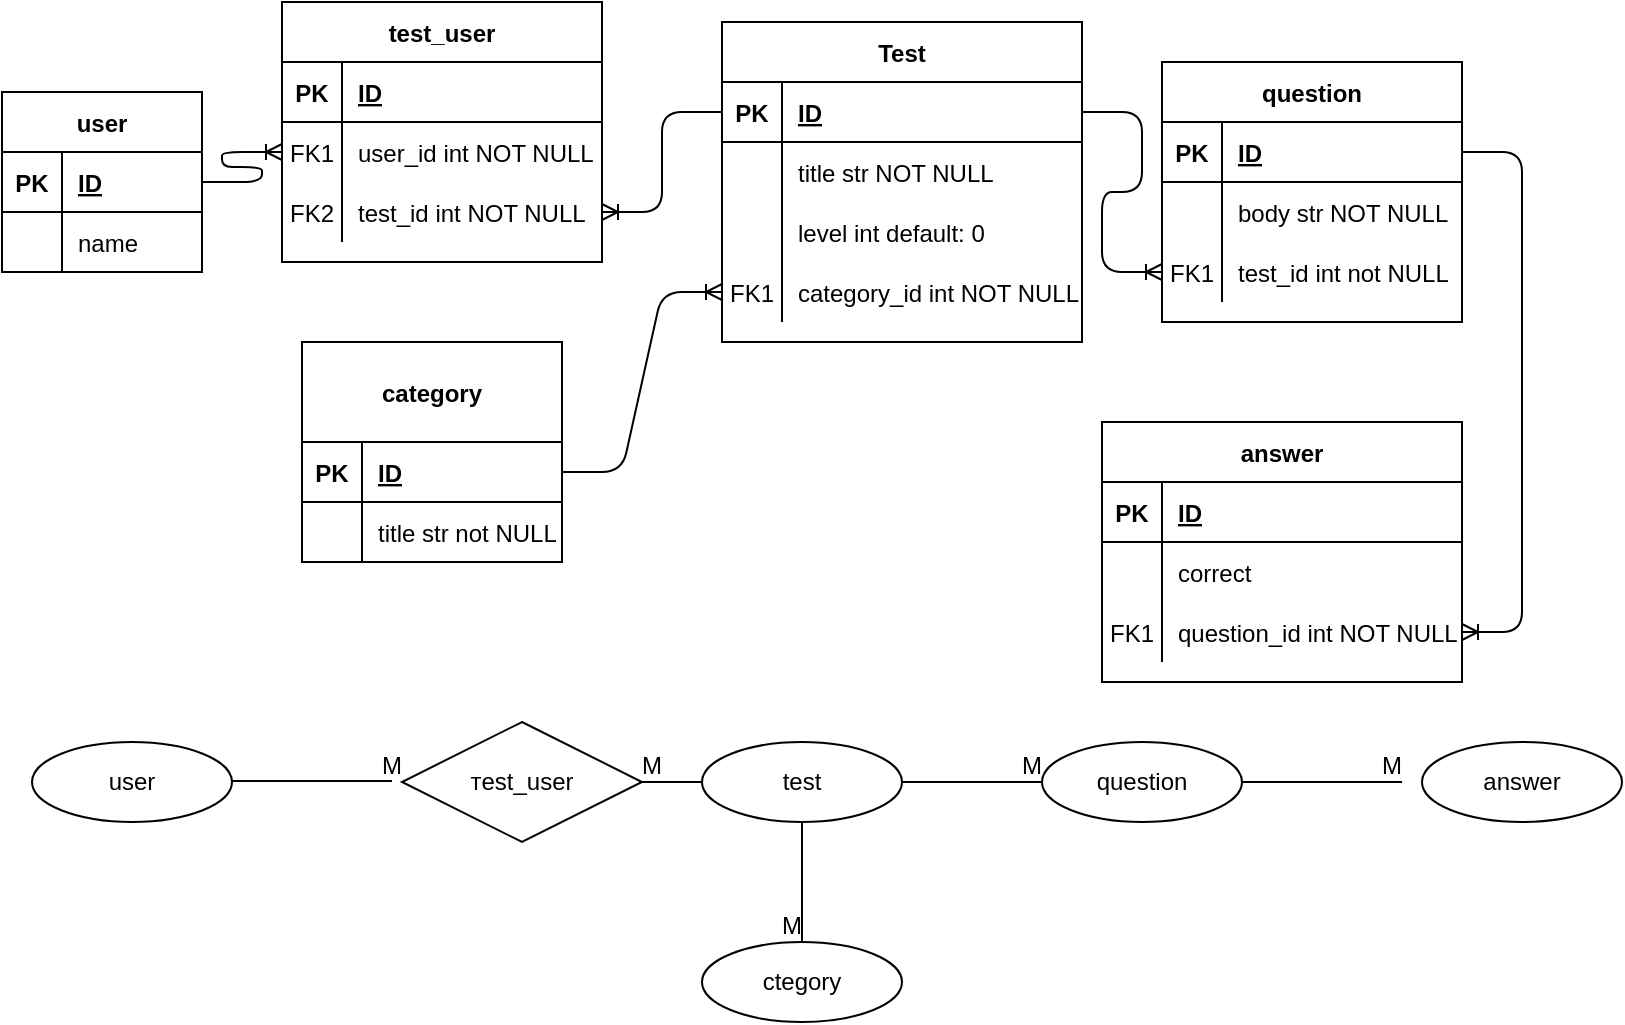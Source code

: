<mxfile version="14.9.2" type="github">
  <diagram id="R2lEEEUBdFMjLlhIrx00" name="Page-1">
    <mxGraphModel dx="796" dy="494" grid="1" gridSize="10" guides="1" tooltips="1" connect="1" arrows="1" fold="1" page="1" pageScale="1" pageWidth="850" pageHeight="1100" math="0" shadow="0" extFonts="Permanent Marker^https://fonts.googleapis.com/css?family=Permanent+Marker">
      <root>
        <mxCell id="0" />
        <mxCell id="1" parent="0" />
        <mxCell id="juyjNQ26RhMhx_u0KCxj-1" value="user" style="shape=table;startSize=30;container=1;collapsible=1;childLayout=tableLayout;fixedRows=1;rowLines=0;fontStyle=1;align=center;resizeLast=1;" parent="1" vertex="1">
          <mxGeometry x="40" y="45" width="100" height="90" as="geometry" />
        </mxCell>
        <mxCell id="juyjNQ26RhMhx_u0KCxj-2" value="" style="shape=partialRectangle;collapsible=0;dropTarget=0;pointerEvents=0;fillColor=none;top=0;left=0;bottom=1;right=0;points=[[0,0.5],[1,0.5]];portConstraint=eastwest;" parent="juyjNQ26RhMhx_u0KCxj-1" vertex="1">
          <mxGeometry y="30" width="100" height="30" as="geometry" />
        </mxCell>
        <mxCell id="juyjNQ26RhMhx_u0KCxj-3" value="PK" style="shape=partialRectangle;connectable=0;fillColor=none;top=0;left=0;bottom=0;right=0;fontStyle=1;overflow=hidden;" parent="juyjNQ26RhMhx_u0KCxj-2" vertex="1">
          <mxGeometry width="30" height="30" as="geometry" />
        </mxCell>
        <mxCell id="juyjNQ26RhMhx_u0KCxj-4" value="ID" style="shape=partialRectangle;connectable=0;fillColor=none;top=0;left=0;bottom=0;right=0;align=left;spacingLeft=6;fontStyle=5;overflow=hidden;" parent="juyjNQ26RhMhx_u0KCxj-2" vertex="1">
          <mxGeometry x="30" width="70" height="30" as="geometry" />
        </mxCell>
        <mxCell id="juyjNQ26RhMhx_u0KCxj-5" value="" style="shape=partialRectangle;collapsible=0;dropTarget=0;pointerEvents=0;fillColor=none;top=0;left=0;bottom=0;right=0;points=[[0,0.5],[1,0.5]];portConstraint=eastwest;" parent="juyjNQ26RhMhx_u0KCxj-1" vertex="1">
          <mxGeometry y="60" width="100" height="30" as="geometry" />
        </mxCell>
        <mxCell id="juyjNQ26RhMhx_u0KCxj-6" value="" style="shape=partialRectangle;connectable=0;fillColor=none;top=0;left=0;bottom=0;right=0;editable=1;overflow=hidden;" parent="juyjNQ26RhMhx_u0KCxj-5" vertex="1">
          <mxGeometry width="30" height="30" as="geometry" />
        </mxCell>
        <mxCell id="juyjNQ26RhMhx_u0KCxj-7" value="name" style="shape=partialRectangle;connectable=0;fillColor=none;top=0;left=0;bottom=0;right=0;align=left;spacingLeft=6;overflow=hidden;" parent="juyjNQ26RhMhx_u0KCxj-5" vertex="1">
          <mxGeometry x="30" width="70" height="30" as="geometry" />
        </mxCell>
        <mxCell id="juyjNQ26RhMhx_u0KCxj-27" value="test_user" style="shape=table;startSize=30;container=1;collapsible=1;childLayout=tableLayout;fixedRows=1;rowLines=0;fontStyle=1;align=center;resizeLast=1;" parent="1" vertex="1">
          <mxGeometry x="180" width="160" height="130" as="geometry" />
        </mxCell>
        <mxCell id="juyjNQ26RhMhx_u0KCxj-28" value="" style="shape=partialRectangle;collapsible=0;dropTarget=0;pointerEvents=0;fillColor=none;top=0;left=0;bottom=1;right=0;points=[[0,0.5],[1,0.5]];portConstraint=eastwest;" parent="juyjNQ26RhMhx_u0KCxj-27" vertex="1">
          <mxGeometry y="30" width="160" height="30" as="geometry" />
        </mxCell>
        <mxCell id="juyjNQ26RhMhx_u0KCxj-29" value="PK" style="shape=partialRectangle;connectable=0;fillColor=none;top=0;left=0;bottom=0;right=0;fontStyle=1;overflow=hidden;" parent="juyjNQ26RhMhx_u0KCxj-28" vertex="1">
          <mxGeometry width="30" height="30" as="geometry" />
        </mxCell>
        <mxCell id="juyjNQ26RhMhx_u0KCxj-30" value="ID" style="shape=partialRectangle;connectable=0;fillColor=none;top=0;left=0;bottom=0;right=0;align=left;spacingLeft=6;fontStyle=5;overflow=hidden;" parent="juyjNQ26RhMhx_u0KCxj-28" vertex="1">
          <mxGeometry x="30" width="130" height="30" as="geometry" />
        </mxCell>
        <mxCell id="juyjNQ26RhMhx_u0KCxj-31" value="" style="shape=partialRectangle;collapsible=0;dropTarget=0;pointerEvents=0;fillColor=none;top=0;left=0;bottom=0;right=0;points=[[0,0.5],[1,0.5]];portConstraint=eastwest;" parent="juyjNQ26RhMhx_u0KCxj-27" vertex="1">
          <mxGeometry y="60" width="160" height="30" as="geometry" />
        </mxCell>
        <mxCell id="juyjNQ26RhMhx_u0KCxj-32" value="FK1" style="shape=partialRectangle;connectable=0;fillColor=none;top=0;left=0;bottom=0;right=0;editable=1;overflow=hidden;" parent="juyjNQ26RhMhx_u0KCxj-31" vertex="1">
          <mxGeometry width="30" height="30" as="geometry" />
        </mxCell>
        <mxCell id="juyjNQ26RhMhx_u0KCxj-33" value="user_id int NOT NULL" style="shape=partialRectangle;connectable=0;fillColor=none;top=0;left=0;bottom=0;right=0;align=left;spacingLeft=6;overflow=hidden;" parent="juyjNQ26RhMhx_u0KCxj-31" vertex="1">
          <mxGeometry x="30" width="130" height="30" as="geometry" />
        </mxCell>
        <mxCell id="juyjNQ26RhMhx_u0KCxj-34" value="" style="shape=partialRectangle;collapsible=0;dropTarget=0;pointerEvents=0;fillColor=none;top=0;left=0;bottom=0;right=0;points=[[0,0.5],[1,0.5]];portConstraint=eastwest;" parent="juyjNQ26RhMhx_u0KCxj-27" vertex="1">
          <mxGeometry y="90" width="160" height="30" as="geometry" />
        </mxCell>
        <mxCell id="juyjNQ26RhMhx_u0KCxj-35" value="FK2" style="shape=partialRectangle;connectable=0;fillColor=none;top=0;left=0;bottom=0;right=0;editable=1;overflow=hidden;" parent="juyjNQ26RhMhx_u0KCxj-34" vertex="1">
          <mxGeometry width="30" height="30" as="geometry" />
        </mxCell>
        <mxCell id="juyjNQ26RhMhx_u0KCxj-36" value="test_id int NOT NULL" style="shape=partialRectangle;connectable=0;fillColor=none;top=0;left=0;bottom=0;right=0;align=left;spacingLeft=6;overflow=hidden;" parent="juyjNQ26RhMhx_u0KCxj-34" vertex="1">
          <mxGeometry x="30" width="130" height="30" as="geometry" />
        </mxCell>
        <mxCell id="juyjNQ26RhMhx_u0KCxj-53" value="category" style="shape=table;startSize=50;container=1;collapsible=1;childLayout=tableLayout;fixedRows=1;rowLines=0;fontStyle=1;align=center;resizeLast=1;" parent="1" vertex="1">
          <mxGeometry x="190" y="170" width="130" height="110" as="geometry" />
        </mxCell>
        <mxCell id="juyjNQ26RhMhx_u0KCxj-54" value="" style="shape=partialRectangle;collapsible=0;dropTarget=0;pointerEvents=0;fillColor=none;top=0;left=0;bottom=1;right=0;points=[[0,0.5],[1,0.5]];portConstraint=eastwest;" parent="juyjNQ26RhMhx_u0KCxj-53" vertex="1">
          <mxGeometry y="50" width="130" height="30" as="geometry" />
        </mxCell>
        <mxCell id="juyjNQ26RhMhx_u0KCxj-55" value="PK" style="shape=partialRectangle;connectable=0;fillColor=none;top=0;left=0;bottom=0;right=0;fontStyle=1;overflow=hidden;" parent="juyjNQ26RhMhx_u0KCxj-54" vertex="1">
          <mxGeometry width="30" height="30" as="geometry" />
        </mxCell>
        <mxCell id="juyjNQ26RhMhx_u0KCxj-56" value="ID" style="shape=partialRectangle;connectable=0;fillColor=none;top=0;left=0;bottom=0;right=0;align=left;spacingLeft=6;fontStyle=5;overflow=hidden;" parent="juyjNQ26RhMhx_u0KCxj-54" vertex="1">
          <mxGeometry x="30" width="100" height="30" as="geometry" />
        </mxCell>
        <mxCell id="juyjNQ26RhMhx_u0KCxj-57" value="" style="shape=partialRectangle;collapsible=0;dropTarget=0;pointerEvents=0;fillColor=none;top=0;left=0;bottom=0;right=0;points=[[0,0.5],[1,0.5]];portConstraint=eastwest;" parent="juyjNQ26RhMhx_u0KCxj-53" vertex="1">
          <mxGeometry y="80" width="130" height="30" as="geometry" />
        </mxCell>
        <mxCell id="juyjNQ26RhMhx_u0KCxj-58" value="" style="shape=partialRectangle;connectable=0;fillColor=none;top=0;left=0;bottom=0;right=0;editable=1;overflow=hidden;" parent="juyjNQ26RhMhx_u0KCxj-57" vertex="1">
          <mxGeometry width="30" height="30" as="geometry" />
        </mxCell>
        <mxCell id="juyjNQ26RhMhx_u0KCxj-59" value="title str not NULL" style="shape=partialRectangle;connectable=0;fillColor=none;top=0;left=0;bottom=0;right=0;align=left;spacingLeft=6;overflow=hidden;" parent="juyjNQ26RhMhx_u0KCxj-57" vertex="1">
          <mxGeometry x="30" width="100" height="30" as="geometry" />
        </mxCell>
        <mxCell id="juyjNQ26RhMhx_u0KCxj-66" value="question" style="shape=table;startSize=30;container=1;collapsible=1;childLayout=tableLayout;fixedRows=1;rowLines=0;fontStyle=1;align=center;resizeLast=1;" parent="1" vertex="1">
          <mxGeometry x="620" y="30" width="150" height="130" as="geometry" />
        </mxCell>
        <mxCell id="juyjNQ26RhMhx_u0KCxj-67" value="" style="shape=partialRectangle;collapsible=0;dropTarget=0;pointerEvents=0;fillColor=none;top=0;left=0;bottom=1;right=0;points=[[0,0.5],[1,0.5]];portConstraint=eastwest;" parent="juyjNQ26RhMhx_u0KCxj-66" vertex="1">
          <mxGeometry y="30" width="150" height="30" as="geometry" />
        </mxCell>
        <mxCell id="juyjNQ26RhMhx_u0KCxj-68" value="PK" style="shape=partialRectangle;connectable=0;fillColor=none;top=0;left=0;bottom=0;right=0;fontStyle=1;overflow=hidden;" parent="juyjNQ26RhMhx_u0KCxj-67" vertex="1">
          <mxGeometry width="30" height="30" as="geometry" />
        </mxCell>
        <mxCell id="juyjNQ26RhMhx_u0KCxj-69" value="ID" style="shape=partialRectangle;connectable=0;fillColor=none;top=0;left=0;bottom=0;right=0;align=left;spacingLeft=6;fontStyle=5;overflow=hidden;" parent="juyjNQ26RhMhx_u0KCxj-67" vertex="1">
          <mxGeometry x="30" width="120" height="30" as="geometry" />
        </mxCell>
        <mxCell id="juyjNQ26RhMhx_u0KCxj-70" value="" style="shape=partialRectangle;collapsible=0;dropTarget=0;pointerEvents=0;fillColor=none;top=0;left=0;bottom=0;right=0;points=[[0,0.5],[1,0.5]];portConstraint=eastwest;" parent="juyjNQ26RhMhx_u0KCxj-66" vertex="1">
          <mxGeometry y="60" width="150" height="30" as="geometry" />
        </mxCell>
        <mxCell id="juyjNQ26RhMhx_u0KCxj-71" value="" style="shape=partialRectangle;connectable=0;fillColor=none;top=0;left=0;bottom=0;right=0;editable=1;overflow=hidden;" parent="juyjNQ26RhMhx_u0KCxj-70" vertex="1">
          <mxGeometry width="30" height="30" as="geometry" />
        </mxCell>
        <mxCell id="juyjNQ26RhMhx_u0KCxj-72" value="body str NOT NULL" style="shape=partialRectangle;connectable=0;fillColor=none;top=0;left=0;bottom=0;right=0;align=left;spacingLeft=6;overflow=hidden;" parent="juyjNQ26RhMhx_u0KCxj-70" vertex="1">
          <mxGeometry x="30" width="120" height="30" as="geometry" />
        </mxCell>
        <mxCell id="juyjNQ26RhMhx_u0KCxj-73" value="" style="shape=partialRectangle;collapsible=0;dropTarget=0;pointerEvents=0;fillColor=none;top=0;left=0;bottom=0;right=0;points=[[0,0.5],[1,0.5]];portConstraint=eastwest;" parent="juyjNQ26RhMhx_u0KCxj-66" vertex="1">
          <mxGeometry y="90" width="150" height="30" as="geometry" />
        </mxCell>
        <mxCell id="juyjNQ26RhMhx_u0KCxj-74" value="FK1" style="shape=partialRectangle;connectable=0;fillColor=none;top=0;left=0;bottom=0;right=0;editable=1;overflow=hidden;" parent="juyjNQ26RhMhx_u0KCxj-73" vertex="1">
          <mxGeometry width="30" height="30" as="geometry" />
        </mxCell>
        <mxCell id="juyjNQ26RhMhx_u0KCxj-75" value="test_id int not NULL" style="shape=partialRectangle;connectable=0;fillColor=none;top=0;left=0;bottom=0;right=0;align=left;spacingLeft=6;overflow=hidden;" parent="juyjNQ26RhMhx_u0KCxj-73" vertex="1">
          <mxGeometry x="30" width="120" height="30" as="geometry" />
        </mxCell>
        <mxCell id="juyjNQ26RhMhx_u0KCxj-79" value="answer" style="shape=table;startSize=30;container=1;collapsible=1;childLayout=tableLayout;fixedRows=1;rowLines=0;fontStyle=1;align=center;resizeLast=1;" parent="1" vertex="1">
          <mxGeometry x="590" y="210" width="180" height="130" as="geometry" />
        </mxCell>
        <mxCell id="juyjNQ26RhMhx_u0KCxj-80" value="" style="shape=partialRectangle;collapsible=0;dropTarget=0;pointerEvents=0;fillColor=none;top=0;left=0;bottom=1;right=0;points=[[0,0.5],[1,0.5]];portConstraint=eastwest;" parent="juyjNQ26RhMhx_u0KCxj-79" vertex="1">
          <mxGeometry y="30" width="180" height="30" as="geometry" />
        </mxCell>
        <mxCell id="juyjNQ26RhMhx_u0KCxj-81" value="PK" style="shape=partialRectangle;connectable=0;fillColor=none;top=0;left=0;bottom=0;right=0;fontStyle=1;overflow=hidden;" parent="juyjNQ26RhMhx_u0KCxj-80" vertex="1">
          <mxGeometry width="30" height="30" as="geometry" />
        </mxCell>
        <mxCell id="juyjNQ26RhMhx_u0KCxj-82" value="ID" style="shape=partialRectangle;connectable=0;fillColor=none;top=0;left=0;bottom=0;right=0;align=left;spacingLeft=6;fontStyle=5;overflow=hidden;" parent="juyjNQ26RhMhx_u0KCxj-80" vertex="1">
          <mxGeometry x="30" width="150" height="30" as="geometry" />
        </mxCell>
        <mxCell id="juyjNQ26RhMhx_u0KCxj-83" value="" style="shape=partialRectangle;collapsible=0;dropTarget=0;pointerEvents=0;fillColor=none;top=0;left=0;bottom=0;right=0;points=[[0,0.5],[1,0.5]];portConstraint=eastwest;" parent="juyjNQ26RhMhx_u0KCxj-79" vertex="1">
          <mxGeometry y="60" width="180" height="30" as="geometry" />
        </mxCell>
        <mxCell id="juyjNQ26RhMhx_u0KCxj-84" value="" style="shape=partialRectangle;connectable=0;fillColor=none;top=0;left=0;bottom=0;right=0;editable=1;overflow=hidden;" parent="juyjNQ26RhMhx_u0KCxj-83" vertex="1">
          <mxGeometry width="30" height="30" as="geometry" />
        </mxCell>
        <mxCell id="juyjNQ26RhMhx_u0KCxj-85" value="correct" style="shape=partialRectangle;connectable=0;fillColor=none;top=0;left=0;bottom=0;right=0;align=left;spacingLeft=6;overflow=hidden;" parent="juyjNQ26RhMhx_u0KCxj-83" vertex="1">
          <mxGeometry x="30" width="150" height="30" as="geometry" />
        </mxCell>
        <mxCell id="juyjNQ26RhMhx_u0KCxj-86" value="" style="shape=partialRectangle;collapsible=0;dropTarget=0;pointerEvents=0;fillColor=none;top=0;left=0;bottom=0;right=0;points=[[0,0.5],[1,0.5]];portConstraint=eastwest;" parent="juyjNQ26RhMhx_u0KCxj-79" vertex="1">
          <mxGeometry y="90" width="180" height="30" as="geometry" />
        </mxCell>
        <mxCell id="juyjNQ26RhMhx_u0KCxj-87" value="FK1" style="shape=partialRectangle;connectable=0;fillColor=none;top=0;left=0;bottom=0;right=0;editable=1;overflow=hidden;" parent="juyjNQ26RhMhx_u0KCxj-86" vertex="1">
          <mxGeometry width="30" height="30" as="geometry" />
        </mxCell>
        <mxCell id="juyjNQ26RhMhx_u0KCxj-88" value="question_id int NOT NULL" style="shape=partialRectangle;connectable=0;fillColor=none;top=0;left=0;bottom=0;right=0;align=left;spacingLeft=6;overflow=hidden;" parent="juyjNQ26RhMhx_u0KCxj-86" vertex="1">
          <mxGeometry x="30" width="150" height="30" as="geometry" />
        </mxCell>
        <mxCell id="juyjNQ26RhMhx_u0KCxj-92" value="Test" style="shape=table;startSize=30;container=1;collapsible=1;childLayout=tableLayout;fixedRows=1;rowLines=0;fontStyle=1;align=center;resizeLast=1;" parent="1" vertex="1">
          <mxGeometry x="400" y="10" width="180" height="160" as="geometry" />
        </mxCell>
        <mxCell id="juyjNQ26RhMhx_u0KCxj-93" value="" style="shape=partialRectangle;collapsible=0;dropTarget=0;pointerEvents=0;fillColor=none;top=0;left=0;bottom=1;right=0;points=[[0,0.5],[1,0.5]];portConstraint=eastwest;" parent="juyjNQ26RhMhx_u0KCxj-92" vertex="1">
          <mxGeometry y="30" width="180" height="30" as="geometry" />
        </mxCell>
        <mxCell id="juyjNQ26RhMhx_u0KCxj-94" value="PK" style="shape=partialRectangle;connectable=0;fillColor=none;top=0;left=0;bottom=0;right=0;fontStyle=1;overflow=hidden;" parent="juyjNQ26RhMhx_u0KCxj-93" vertex="1">
          <mxGeometry width="30" height="30" as="geometry" />
        </mxCell>
        <mxCell id="juyjNQ26RhMhx_u0KCxj-95" value="ID" style="shape=partialRectangle;connectable=0;fillColor=none;top=0;left=0;bottom=0;right=0;align=left;spacingLeft=6;fontStyle=5;overflow=hidden;" parent="juyjNQ26RhMhx_u0KCxj-93" vertex="1">
          <mxGeometry x="30" width="150" height="30" as="geometry" />
        </mxCell>
        <mxCell id="juyjNQ26RhMhx_u0KCxj-96" value="" style="shape=partialRectangle;collapsible=0;dropTarget=0;pointerEvents=0;fillColor=none;top=0;left=0;bottom=0;right=0;points=[[0,0.5],[1,0.5]];portConstraint=eastwest;" parent="juyjNQ26RhMhx_u0KCxj-92" vertex="1">
          <mxGeometry y="60" width="180" height="30" as="geometry" />
        </mxCell>
        <mxCell id="juyjNQ26RhMhx_u0KCxj-97" value="" style="shape=partialRectangle;connectable=0;fillColor=none;top=0;left=0;bottom=0;right=0;editable=1;overflow=hidden;" parent="juyjNQ26RhMhx_u0KCxj-96" vertex="1">
          <mxGeometry width="30" height="30" as="geometry" />
        </mxCell>
        <mxCell id="juyjNQ26RhMhx_u0KCxj-98" value="title str NOT NULL" style="shape=partialRectangle;connectable=0;fillColor=none;top=0;left=0;bottom=0;right=0;align=left;spacingLeft=6;overflow=hidden;" parent="juyjNQ26RhMhx_u0KCxj-96" vertex="1">
          <mxGeometry x="30" width="150" height="30" as="geometry" />
        </mxCell>
        <mxCell id="juyjNQ26RhMhx_u0KCxj-99" value="" style="shape=partialRectangle;collapsible=0;dropTarget=0;pointerEvents=0;fillColor=none;top=0;left=0;bottom=0;right=0;points=[[0,0.5],[1,0.5]];portConstraint=eastwest;" parent="juyjNQ26RhMhx_u0KCxj-92" vertex="1">
          <mxGeometry y="90" width="180" height="30" as="geometry" />
        </mxCell>
        <mxCell id="juyjNQ26RhMhx_u0KCxj-100" value="" style="shape=partialRectangle;connectable=0;fillColor=none;top=0;left=0;bottom=0;right=0;editable=1;overflow=hidden;" parent="juyjNQ26RhMhx_u0KCxj-99" vertex="1">
          <mxGeometry width="30" height="30" as="geometry" />
        </mxCell>
        <mxCell id="juyjNQ26RhMhx_u0KCxj-101" value="level int default: 0" style="shape=partialRectangle;connectable=0;fillColor=none;top=0;left=0;bottom=0;right=0;align=left;spacingLeft=6;overflow=hidden;" parent="juyjNQ26RhMhx_u0KCxj-99" vertex="1">
          <mxGeometry x="30" width="150" height="30" as="geometry" />
        </mxCell>
        <mxCell id="juyjNQ26RhMhx_u0KCxj-102" value="" style="shape=partialRectangle;collapsible=0;dropTarget=0;pointerEvents=0;fillColor=none;top=0;left=0;bottom=0;right=0;points=[[0,0.5],[1,0.5]];portConstraint=eastwest;" parent="juyjNQ26RhMhx_u0KCxj-92" vertex="1">
          <mxGeometry y="120" width="180" height="30" as="geometry" />
        </mxCell>
        <mxCell id="juyjNQ26RhMhx_u0KCxj-103" value="FK1" style="shape=partialRectangle;connectable=0;fillColor=none;top=0;left=0;bottom=0;right=0;editable=1;overflow=hidden;" parent="juyjNQ26RhMhx_u0KCxj-102" vertex="1">
          <mxGeometry width="30" height="30" as="geometry" />
        </mxCell>
        <mxCell id="juyjNQ26RhMhx_u0KCxj-104" value="category_id int NOT NULL" style="shape=partialRectangle;connectable=0;fillColor=none;top=0;left=0;bottom=0;right=0;align=left;spacingLeft=6;overflow=hidden;" parent="juyjNQ26RhMhx_u0KCxj-102" vertex="1">
          <mxGeometry x="30" width="150" height="30" as="geometry" />
        </mxCell>
        <mxCell id="juyjNQ26RhMhx_u0KCxj-105" value="" style="edgeStyle=entityRelationEdgeStyle;fontSize=12;html=1;endArrow=ERoneToMany;startSize=30;exitX=1;exitY=0.5;exitDx=0;exitDy=0;" parent="1" source="juyjNQ26RhMhx_u0KCxj-2" target="juyjNQ26RhMhx_u0KCxj-31" edge="1">
          <mxGeometry width="100" height="100" relative="1" as="geometry">
            <mxPoint x="80" y="430" as="sourcePoint" />
            <mxPoint x="220" y="270" as="targetPoint" />
          </mxGeometry>
        </mxCell>
        <mxCell id="juyjNQ26RhMhx_u0KCxj-106" value="" style="edgeStyle=entityRelationEdgeStyle;fontSize=12;html=1;endArrow=ERoneToMany;startSize=30;entryX=1;entryY=0.5;entryDx=0;entryDy=0;exitX=0;exitY=0.5;exitDx=0;exitDy=0;" parent="1" source="juyjNQ26RhMhx_u0KCxj-93" target="juyjNQ26RhMhx_u0KCxj-34" edge="1">
          <mxGeometry width="100" height="100" relative="1" as="geometry">
            <mxPoint x="360" y="310" as="sourcePoint" />
            <mxPoint x="460" y="210" as="targetPoint" />
          </mxGeometry>
        </mxCell>
        <mxCell id="juyjNQ26RhMhx_u0KCxj-107" value="" style="edgeStyle=entityRelationEdgeStyle;fontSize=12;html=1;endArrow=ERoneToMany;startSize=30;exitX=1;exitY=0.5;exitDx=0;exitDy=0;entryX=0;entryY=0.5;entryDx=0;entryDy=0;" parent="1" source="juyjNQ26RhMhx_u0KCxj-54" target="juyjNQ26RhMhx_u0KCxj-102" edge="1">
          <mxGeometry width="100" height="100" relative="1" as="geometry">
            <mxPoint x="360" y="310" as="sourcePoint" />
            <mxPoint x="460" y="210" as="targetPoint" />
          </mxGeometry>
        </mxCell>
        <mxCell id="juyjNQ26RhMhx_u0KCxj-108" value="" style="edgeStyle=entityRelationEdgeStyle;fontSize=12;html=1;endArrow=ERoneToMany;startSize=30;exitX=1;exitY=0.5;exitDx=0;exitDy=0;entryX=0;entryY=0.5;entryDx=0;entryDy=0;" parent="1" source="juyjNQ26RhMhx_u0KCxj-93" target="juyjNQ26RhMhx_u0KCxj-73" edge="1">
          <mxGeometry width="100" height="100" relative="1" as="geometry">
            <mxPoint x="360" y="310" as="sourcePoint" />
            <mxPoint x="460" y="210" as="targetPoint" />
          </mxGeometry>
        </mxCell>
        <mxCell id="utULqeKlylaEZZ8qz6yS-1" value="" style="edgeStyle=entityRelationEdgeStyle;fontSize=12;html=1;endArrow=ERoneToMany;exitX=1;exitY=0.5;exitDx=0;exitDy=0;entryX=1;entryY=0.5;entryDx=0;entryDy=0;" parent="1" source="juyjNQ26RhMhx_u0KCxj-67" target="juyjNQ26RhMhx_u0KCxj-86" edge="1">
          <mxGeometry width="100" height="100" relative="1" as="geometry">
            <mxPoint x="360" y="310" as="sourcePoint" />
            <mxPoint x="460" y="210" as="targetPoint" />
          </mxGeometry>
        </mxCell>
        <mxCell id="cIcftLaMiiy_fKKjD8H7-4" value="&lt;font style=&quot;vertical-align: inherit&quot;&gt;&lt;font style=&quot;vertical-align: inherit&quot;&gt;тest_user&lt;/font&gt;&lt;/font&gt;" style="shape=rhombus;perimeter=rhombusPerimeter;whiteSpace=wrap;html=1;align=center;" vertex="1" parent="1">
          <mxGeometry x="240" y="360" width="120" height="60" as="geometry" />
        </mxCell>
        <mxCell id="cIcftLaMiiy_fKKjD8H7-5" value="&lt;font style=&quot;vertical-align: inherit&quot;&gt;&lt;font style=&quot;vertical-align: inherit&quot;&gt;user&lt;/font&gt;&lt;/font&gt;" style="ellipse;whiteSpace=wrap;html=1;align=center;" vertex="1" parent="1">
          <mxGeometry x="55" y="370" width="100" height="40" as="geometry" />
        </mxCell>
        <mxCell id="cIcftLaMiiy_fKKjD8H7-6" value="" style="endArrow=none;html=1;rounded=0;" edge="1" parent="1">
          <mxGeometry relative="1" as="geometry">
            <mxPoint x="155" y="389.5" as="sourcePoint" />
            <mxPoint x="235" y="389.5" as="targetPoint" />
          </mxGeometry>
        </mxCell>
        <mxCell id="cIcftLaMiiy_fKKjD8H7-7" value="&lt;font style=&quot;vertical-align: inherit&quot;&gt;&lt;font style=&quot;vertical-align: inherit&quot;&gt;M&lt;/font&gt;&lt;/font&gt;" style="resizable=0;html=1;align=right;verticalAlign=bottom;" connectable="0" vertex="1" parent="cIcftLaMiiy_fKKjD8H7-6">
          <mxGeometry x="1" relative="1" as="geometry">
            <mxPoint x="5" y="1" as="offset" />
          </mxGeometry>
        </mxCell>
        <mxCell id="cIcftLaMiiy_fKKjD8H7-8" value="" style="endArrow=none;html=1;rounded=0;" edge="1" parent="1" target="cIcftLaMiiy_fKKjD8H7-10">
          <mxGeometry relative="1" as="geometry">
            <mxPoint x="360" y="390" as="sourcePoint" />
            <mxPoint x="440" y="390" as="targetPoint" />
          </mxGeometry>
        </mxCell>
        <mxCell id="cIcftLaMiiy_fKKjD8H7-9" value="&lt;font style=&quot;vertical-align: inherit&quot;&gt;&lt;font style=&quot;vertical-align: inherit&quot;&gt;M&lt;/font&gt;&lt;/font&gt;" style="resizable=0;html=1;align=right;verticalAlign=bottom;" connectable="0" vertex="1" parent="cIcftLaMiiy_fKKjD8H7-8">
          <mxGeometry x="1" relative="1" as="geometry">
            <mxPoint x="-20" as="offset" />
          </mxGeometry>
        </mxCell>
        <mxCell id="cIcftLaMiiy_fKKjD8H7-10" value="&lt;font style=&quot;vertical-align: inherit&quot;&gt;&lt;font style=&quot;vertical-align: inherit&quot;&gt;test&lt;/font&gt;&lt;/font&gt;" style="ellipse;whiteSpace=wrap;html=1;align=center;" vertex="1" parent="1">
          <mxGeometry x="390" y="370" width="100" height="40" as="geometry" />
        </mxCell>
        <mxCell id="cIcftLaMiiy_fKKjD8H7-16" value="" style="endArrow=none;html=1;rounded=0;" edge="1" parent="1">
          <mxGeometry relative="1" as="geometry">
            <mxPoint x="490" y="390" as="sourcePoint" />
            <mxPoint x="560" y="390" as="targetPoint" />
          </mxGeometry>
        </mxCell>
        <mxCell id="cIcftLaMiiy_fKKjD8H7-17" value="&lt;font style=&quot;vertical-align: inherit&quot;&gt;&lt;font style=&quot;vertical-align: inherit&quot;&gt;M&lt;/font&gt;&lt;/font&gt;" style="resizable=0;html=1;align=right;verticalAlign=bottom;" connectable="0" vertex="1" parent="cIcftLaMiiy_fKKjD8H7-16">
          <mxGeometry x="1" relative="1" as="geometry" />
        </mxCell>
        <mxCell id="cIcftLaMiiy_fKKjD8H7-18" value="&lt;font style=&quot;vertical-align: inherit&quot;&gt;&lt;font style=&quot;vertical-align: inherit&quot;&gt;question&lt;/font&gt;&lt;/font&gt;" style="ellipse;whiteSpace=wrap;html=1;align=center;" vertex="1" parent="1">
          <mxGeometry x="560" y="370" width="100" height="40" as="geometry" />
        </mxCell>
        <mxCell id="cIcftLaMiiy_fKKjD8H7-19" value="" style="endArrow=none;html=1;rounded=0;" edge="1" parent="1">
          <mxGeometry relative="1" as="geometry">
            <mxPoint x="660" y="390" as="sourcePoint" />
            <mxPoint x="740" y="390" as="targetPoint" />
          </mxGeometry>
        </mxCell>
        <mxCell id="cIcftLaMiiy_fKKjD8H7-20" value="M" style="resizable=0;html=1;align=right;verticalAlign=bottom;" connectable="0" vertex="1" parent="cIcftLaMiiy_fKKjD8H7-19">
          <mxGeometry x="1" relative="1" as="geometry" />
        </mxCell>
        <mxCell id="cIcftLaMiiy_fKKjD8H7-21" value="&lt;font style=&quot;vertical-align: inherit&quot;&gt;&lt;font style=&quot;vertical-align: inherit&quot;&gt;answer&lt;/font&gt;&lt;/font&gt;" style="ellipse;whiteSpace=wrap;html=1;align=center;" vertex="1" parent="1">
          <mxGeometry x="750" y="370" width="100" height="40" as="geometry" />
        </mxCell>
        <mxCell id="cIcftLaMiiy_fKKjD8H7-24" value="" style="endArrow=none;html=1;rounded=0;" edge="1" parent="1" target="cIcftLaMiiy_fKKjD8H7-26">
          <mxGeometry relative="1" as="geometry">
            <mxPoint x="440" y="410" as="sourcePoint" />
            <mxPoint x="439.5" y="300" as="targetPoint" />
          </mxGeometry>
        </mxCell>
        <mxCell id="cIcftLaMiiy_fKKjD8H7-25" value="&lt;font style=&quot;vertical-align: inherit&quot;&gt;&lt;font style=&quot;vertical-align: inherit&quot;&gt;M&lt;/font&gt;&lt;/font&gt;" style="resizable=0;html=1;align=right;verticalAlign=bottom;" connectable="0" vertex="1" parent="cIcftLaMiiy_fKKjD8H7-24">
          <mxGeometry x="1" relative="1" as="geometry" />
        </mxCell>
        <mxCell id="cIcftLaMiiy_fKKjD8H7-26" value="&lt;font style=&quot;vertical-align: inherit&quot;&gt;&lt;font style=&quot;vertical-align: inherit&quot;&gt;ctegory&lt;/font&gt;&lt;/font&gt;" style="ellipse;whiteSpace=wrap;html=1;align=center;" vertex="1" parent="1">
          <mxGeometry x="390" y="470" width="100" height="40" as="geometry" />
        </mxCell>
      </root>
    </mxGraphModel>
  </diagram>
</mxfile>
